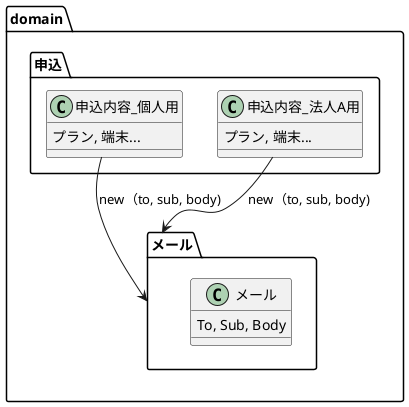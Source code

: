 @startuml

package domain {
  package 申込 {
    class 申込内容_個人用 {
      プラン, 端末...
    }
    class 申込内容_法人A用 {
      プラン, 端末...
    }
  }
  package メール {
    class メール {
      To, Sub, Body
    }
  }
  申込内容_個人用 -d-> メール : new（to, sub, body)
  申込内容_法人A用 -d-> メール : new（to, sub, body)
}

' body とかの組み立てが申込側になってしまう
' 法人B が増えてもメールは改修しないで済む
' メールが変わったら個人用と法人Aを直す（メールは被依存が多いので影響を多く与える）
' 個人が変わっても法人Aには波及しない（線を辿ってもお互いに辿り着かないから）

' メリット: Mail が育ちづらいし安定する、getter がない
' デメリット: sub とかが foo.domain や bar.domain に散る
' 選択材料: Mail は変わりづらく、foo や bar が独立して変更される

@enduml